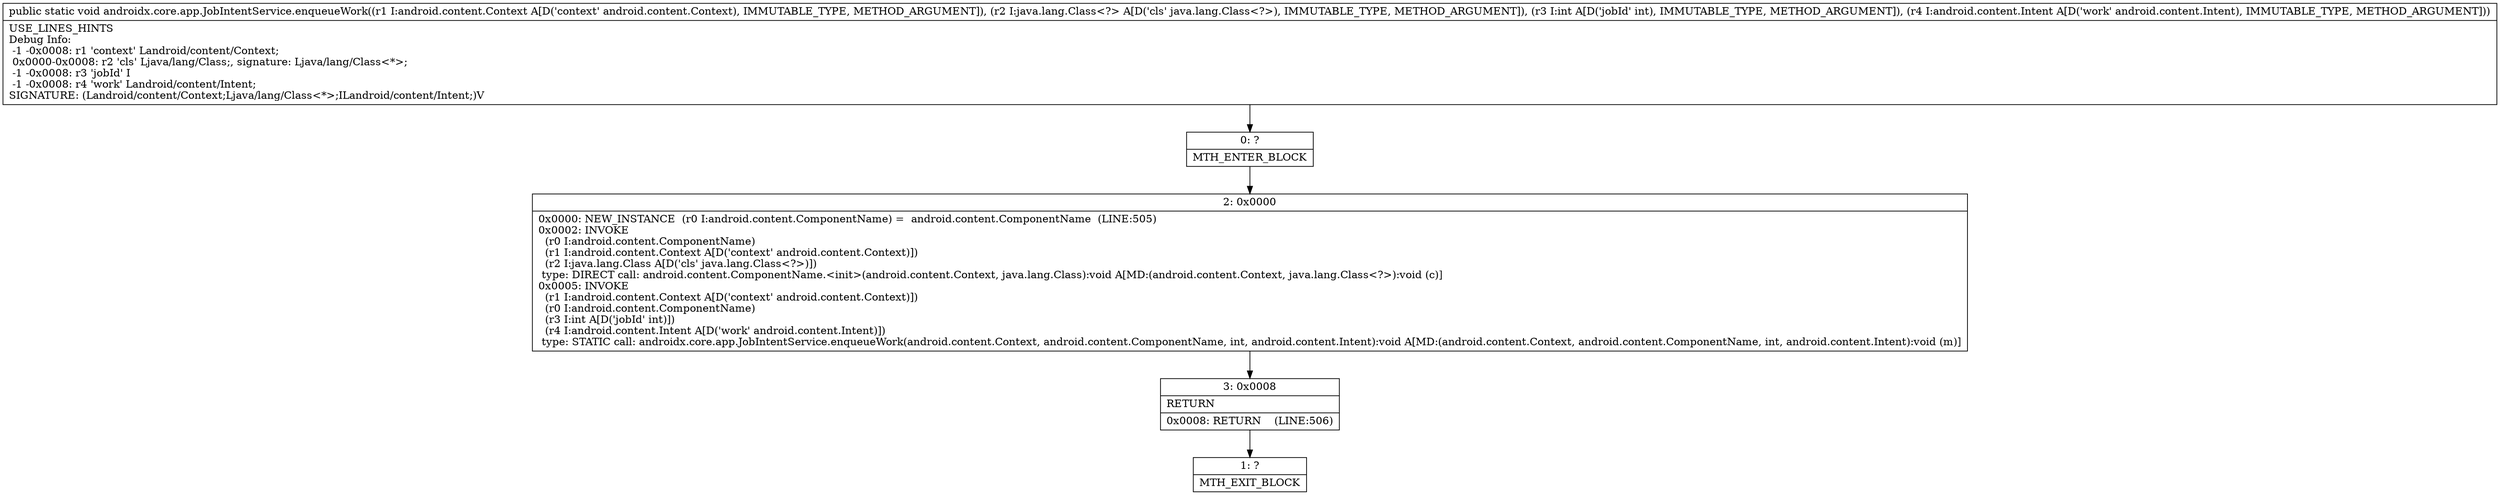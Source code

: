 digraph "CFG forandroidx.core.app.JobIntentService.enqueueWork(Landroid\/content\/Context;Ljava\/lang\/Class;ILandroid\/content\/Intent;)V" {
Node_0 [shape=record,label="{0\:\ ?|MTH_ENTER_BLOCK\l}"];
Node_2 [shape=record,label="{2\:\ 0x0000|0x0000: NEW_INSTANCE  (r0 I:android.content.ComponentName) =  android.content.ComponentName  (LINE:505)\l0x0002: INVOKE  \l  (r0 I:android.content.ComponentName)\l  (r1 I:android.content.Context A[D('context' android.content.Context)])\l  (r2 I:java.lang.Class A[D('cls' java.lang.Class\<?\>)])\l type: DIRECT call: android.content.ComponentName.\<init\>(android.content.Context, java.lang.Class):void A[MD:(android.content.Context, java.lang.Class\<?\>):void (c)]\l0x0005: INVOKE  \l  (r1 I:android.content.Context A[D('context' android.content.Context)])\l  (r0 I:android.content.ComponentName)\l  (r3 I:int A[D('jobId' int)])\l  (r4 I:android.content.Intent A[D('work' android.content.Intent)])\l type: STATIC call: androidx.core.app.JobIntentService.enqueueWork(android.content.Context, android.content.ComponentName, int, android.content.Intent):void A[MD:(android.content.Context, android.content.ComponentName, int, android.content.Intent):void (m)]\l}"];
Node_3 [shape=record,label="{3\:\ 0x0008|RETURN\l|0x0008: RETURN    (LINE:506)\l}"];
Node_1 [shape=record,label="{1\:\ ?|MTH_EXIT_BLOCK\l}"];
MethodNode[shape=record,label="{public static void androidx.core.app.JobIntentService.enqueueWork((r1 I:android.content.Context A[D('context' android.content.Context), IMMUTABLE_TYPE, METHOD_ARGUMENT]), (r2 I:java.lang.Class\<?\> A[D('cls' java.lang.Class\<?\>), IMMUTABLE_TYPE, METHOD_ARGUMENT]), (r3 I:int A[D('jobId' int), IMMUTABLE_TYPE, METHOD_ARGUMENT]), (r4 I:android.content.Intent A[D('work' android.content.Intent), IMMUTABLE_TYPE, METHOD_ARGUMENT]))  | USE_LINES_HINTS\lDebug Info:\l  \-1 \-0x0008: r1 'context' Landroid\/content\/Context;\l  0x0000\-0x0008: r2 'cls' Ljava\/lang\/Class;, signature: Ljava\/lang\/Class\<*\>;\l  \-1 \-0x0008: r3 'jobId' I\l  \-1 \-0x0008: r4 'work' Landroid\/content\/Intent;\lSIGNATURE: (Landroid\/content\/Context;Ljava\/lang\/Class\<*\>;ILandroid\/content\/Intent;)V\l}"];
MethodNode -> Node_0;Node_0 -> Node_2;
Node_2 -> Node_3;
Node_3 -> Node_1;
}

